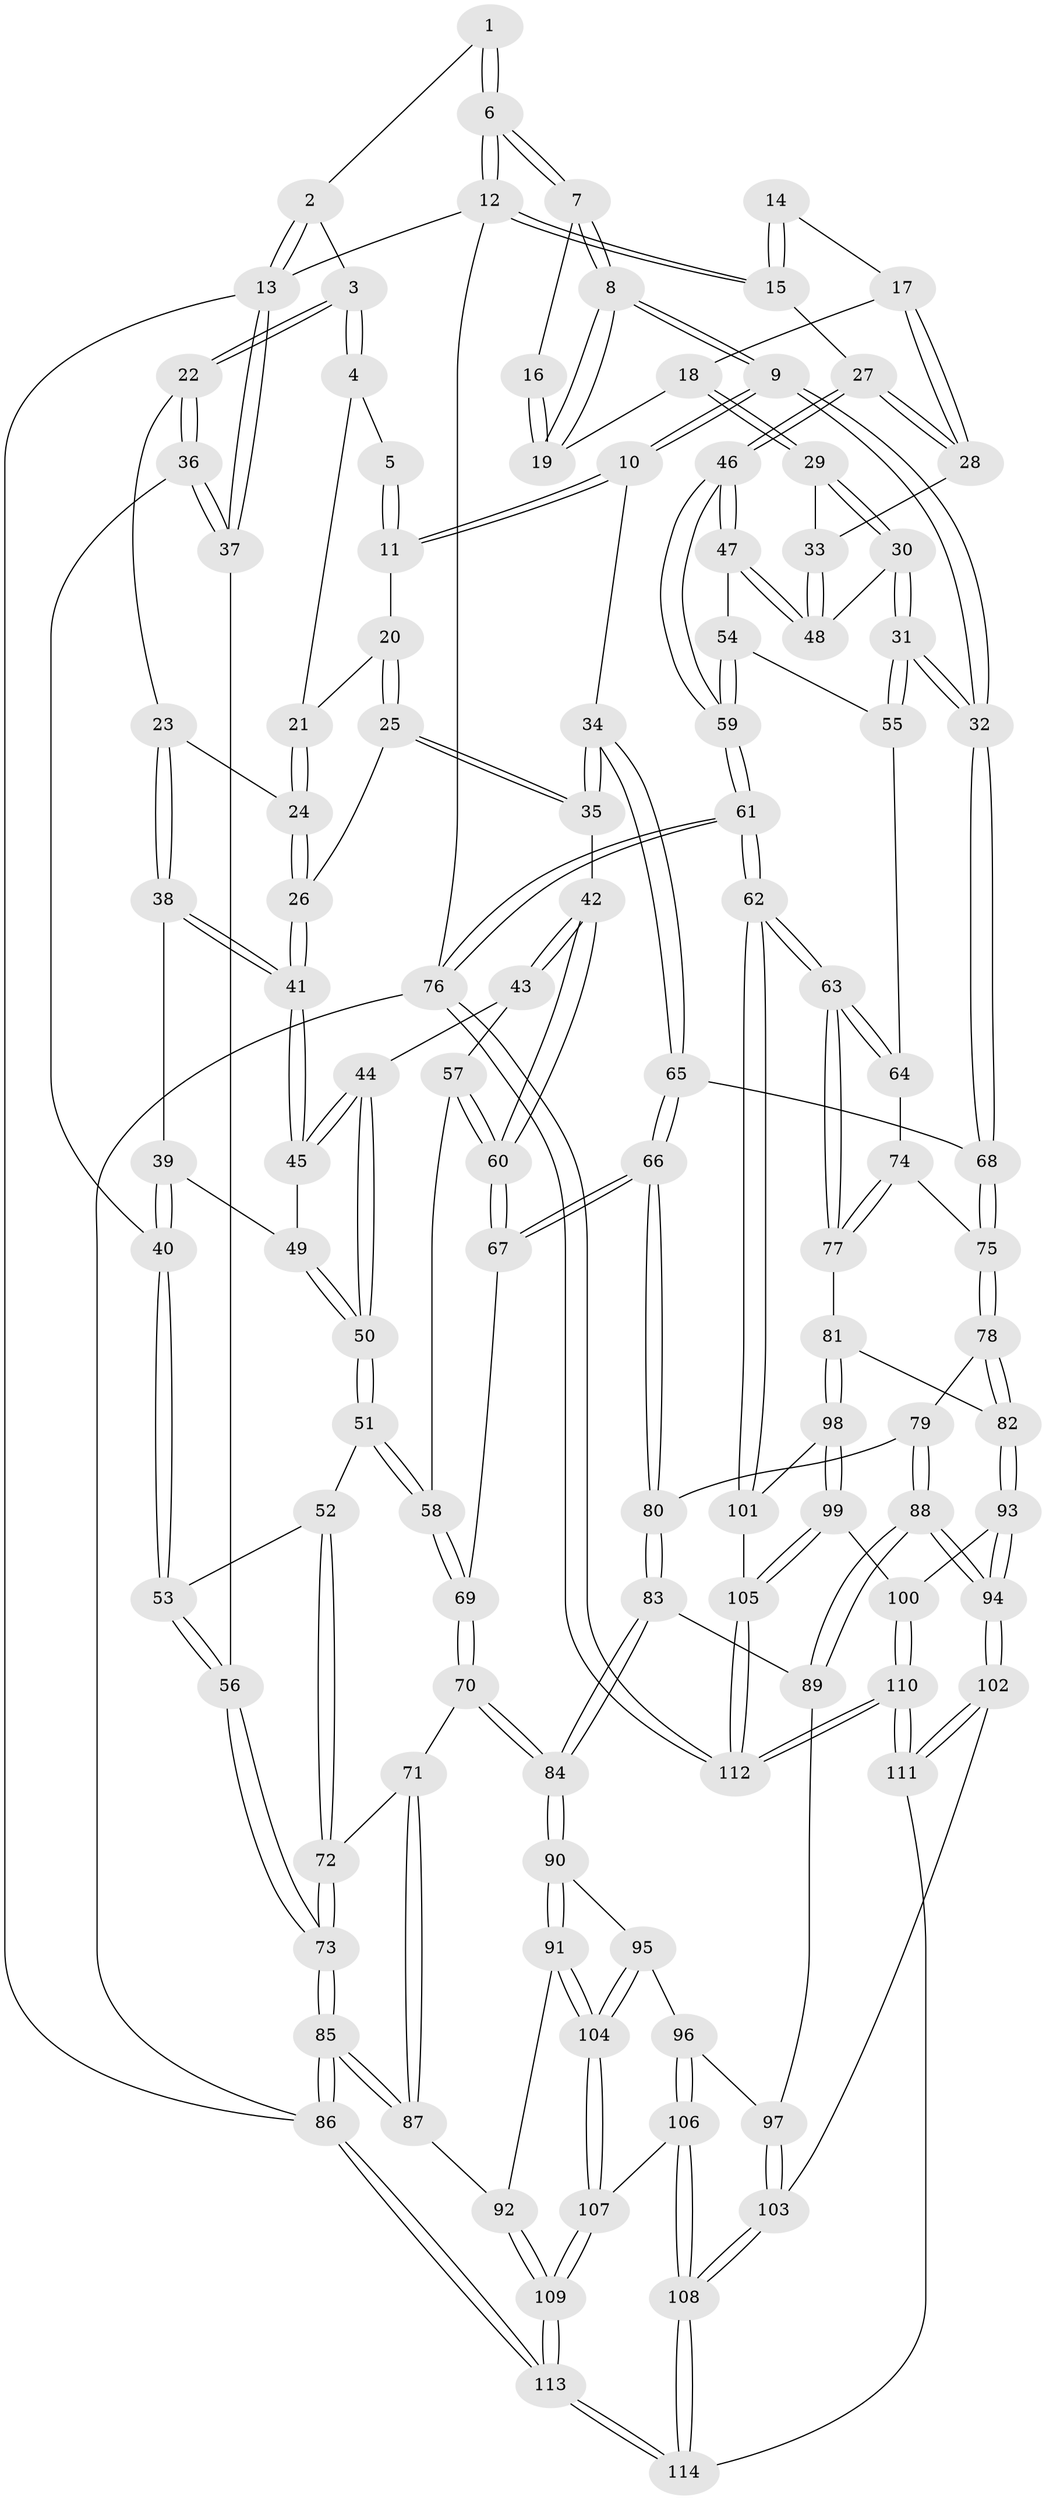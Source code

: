 // coarse degree distribution, {4: 0.37142857142857144, 3: 0.2, 7: 0.02857142857142857, 5: 0.11428571428571428, 2: 0.08571428571428572, 6: 0.2}
// Generated by graph-tools (version 1.1) at 2025/21/03/04/25 18:21:41]
// undirected, 114 vertices, 282 edges
graph export_dot {
graph [start="1"]
  node [color=gray90,style=filled];
  1 [pos="+0.6450548614495037+0"];
  2 [pos="+0.059294575553494225+0"];
  3 [pos="+0.19510189227708202+0.047341135062691664"];
  4 [pos="+0.481593156413776+0.054415911565072805"];
  5 [pos="+0.6177727220857936+0"];
  6 [pos="+0.6824611680232623+0"];
  7 [pos="+0.712338728118511+0"];
  8 [pos="+0.7541825004944246+0.1302701006215066"];
  9 [pos="+0.6789524797813273+0.36098161578082244"];
  10 [pos="+0.624555705354059+0.36546046647395636"];
  11 [pos="+0.5741684593440096+0.18452576347177904"];
  12 [pos="+1+0"];
  13 [pos="+0+0"];
  14 [pos="+0.9625319037339216+0.0791894920979986"];
  15 [pos="+1+0"];
  16 [pos="+0.9246445652445572+0.06744585408656575"];
  17 [pos="+0.9377707233767505+0.15280676860239767"];
  18 [pos="+0.9060985132126426+0.1647210647630519"];
  19 [pos="+0.8331958193594561+0.14311861683025323"];
  20 [pos="+0.4782386224931225+0.07892063469150694"];
  21 [pos="+0.47812754931954593+0.07483376839681997"];
  22 [pos="+0.1967177921145957+0.07028783259481848"];
  23 [pos="+0.20275519586105176+0.07783792411602615"];
  24 [pos="+0.31786950127046587+0.15601380701790393"];
  25 [pos="+0.45154924509789124+0.1917969874518524"];
  26 [pos="+0.35275023342620243+0.19213144742331867"];
  27 [pos="+1+0.20762851830324847"];
  28 [pos="+1+0.20668195018652116"];
  29 [pos="+0.9120423498880957+0.25076090717750277"];
  30 [pos="+0.878924106477894+0.32012180729579"];
  31 [pos="+0.7488716462318011+0.40215695312942495"];
  32 [pos="+0.7477607139620702+0.4022259208135489"];
  33 [pos="+1+0.2294287871920993"];
  34 [pos="+0.6128046425493114+0.3688432726241052"];
  35 [pos="+0.5892935999394234+0.3680853095433085"];
  36 [pos="+0.08987802193328816+0.2051114896900612"];
  37 [pos="+0+0.18549679626158258"];
  38 [pos="+0.2391399055361185+0.2584822245240181"];
  39 [pos="+0.18568607161263667+0.33223581089399007"];
  40 [pos="+0.10154433269594021+0.3638036435401663"];
  41 [pos="+0.34201484112763014+0.31602708218582826"];
  42 [pos="+0.5770364590650353+0.3720249503652646"];
  43 [pos="+0.39068579455021957+0.37736607172106074"];
  44 [pos="+0.37253438386588417+0.36616876179643226"];
  45 [pos="+0.35514924184160235+0.348718861618482"];
  46 [pos="+1+0.37279985109879016"];
  47 [pos="+1+0.35354442090254806"];
  48 [pos="+0.9543287275070691+0.31875845595410063"];
  49 [pos="+0.2600025825557842+0.3546195105121416"];
  50 [pos="+0.21719905610474077+0.45121860950975645"];
  51 [pos="+0.17663324990050977+0.487245666207938"];
  52 [pos="+0.1708224066912863+0.4859758707945257"];
  53 [pos="+0.06633436135658552+0.4361558430871163"];
  54 [pos="+0.9058244992007775+0.4294607518333683"];
  55 [pos="+0.8179947550445097+0.4281187342970569"];
  56 [pos="+0+0.5211825483128364"];
  57 [pos="+0.3460225676636604+0.47850262254110926"];
  58 [pos="+0.24558189252942356+0.5321183855541847"];
  59 [pos="+1+0.5376612243852557"];
  60 [pos="+0.4179098904929721+0.5949503988986171"];
  61 [pos="+1+0.7104916329461562"];
  62 [pos="+1+0.710876941463424"];
  63 [pos="+1+0.6942927660713941"];
  64 [pos="+0.9503853363685678+0.5501281697453801"];
  65 [pos="+0.5679869307420452+0.6315402794823525"];
  66 [pos="+0.5302812558925636+0.7022756118232963"];
  67 [pos="+0.41241612245998527+0.6354241363533136"];
  68 [pos="+0.7708490982762773+0.605952086898851"];
  69 [pos="+0.2950345936165785+0.6746438509528824"];
  70 [pos="+0.2605776961120737+0.7265959670755849"];
  71 [pos="+0.21635506560493725+0.7210298229816844"];
  72 [pos="+0.1476933990003669+0.6656025139130941"];
  73 [pos="+0+0.5698652587071739"];
  74 [pos="+0.7856387147951823+0.6127439923346136"];
  75 [pos="+0.7721849119951978+0.6098595001614362"];
  76 [pos="+1+1"];
  77 [pos="+1+0.69517445194925"];
  78 [pos="+0.7396732088550756+0.7478655059433249"];
  79 [pos="+0.6900517745006955+0.7473770094029014"];
  80 [pos="+0.5411483506376891+0.7286148288722131"];
  81 [pos="+0.8149089206806448+0.7789134166736791"];
  82 [pos="+0.7573456275139301+0.7731925603725834"];
  83 [pos="+0.5239386162653352+0.7742236305538918"];
  84 [pos="+0.27982294135624536+0.7885378850204277"];
  85 [pos="+0+0.8468588079620999"];
  86 [pos="+0+1"];
  87 [pos="+0+0.842183779872956"];
  88 [pos="+0.6125185384400536+0.8893576049847592"];
  89 [pos="+0.523688133318709+0.7767377243327627"];
  90 [pos="+0.28112468216805675+0.8095210685025729"];
  91 [pos="+0.11102379695230435+0.891267493764074"];
  92 [pos="+0.11054362614744971+0.8912766509285279"];
  93 [pos="+0.7460226032443424+0.8733668112155306"];
  94 [pos="+0.6527550387416677+0.9718212186271162"];
  95 [pos="+0.28578002684520687+0.8217001437717363"];
  96 [pos="+0.3137880270083269+0.8543763877838099"];
  97 [pos="+0.48673234494896556+0.8439308763628736"];
  98 [pos="+0.9046871533826795+0.880763343759523"];
  99 [pos="+0.8391816484732582+0.9315136079764987"];
  100 [pos="+0.835738029858465+0.9335116715361711"];
  101 [pos="+0.9492288026355631+0.8796267282196769"];
  102 [pos="+0.6464885459395845+0.9904624151361222"];
  103 [pos="+0.4823622667863852+0.9257052577263858"];
  104 [pos="+0.2066792560430517+0.9440941672816873"];
  105 [pos="+0.938678100684065+0.9608138563790569"];
  106 [pos="+0.3532488807972081+0.9613554093593463"];
  107 [pos="+0.2098198361693942+0.9744577736801573"];
  108 [pos="+0.38747028194713445+1"];
  109 [pos="+0.15962303764167945+1"];
  110 [pos="+0.8688948043294337+1"];
  111 [pos="+0.6781532750632934+1"];
  112 [pos="+0.9728430257094597+1"];
  113 [pos="+0.09787821348371634+1"];
  114 [pos="+0.3850056373506928+1"];
  1 -- 2;
  1 -- 6;
  1 -- 6;
  2 -- 3;
  2 -- 13;
  2 -- 13;
  3 -- 4;
  3 -- 4;
  3 -- 22;
  3 -- 22;
  4 -- 5;
  4 -- 21;
  5 -- 11;
  5 -- 11;
  6 -- 7;
  6 -- 7;
  6 -- 12;
  6 -- 12;
  7 -- 8;
  7 -- 8;
  7 -- 16;
  8 -- 9;
  8 -- 9;
  8 -- 19;
  8 -- 19;
  9 -- 10;
  9 -- 10;
  9 -- 32;
  9 -- 32;
  10 -- 11;
  10 -- 11;
  10 -- 34;
  11 -- 20;
  12 -- 13;
  12 -- 15;
  12 -- 15;
  12 -- 76;
  13 -- 37;
  13 -- 37;
  13 -- 86;
  14 -- 15;
  14 -- 15;
  14 -- 17;
  15 -- 27;
  16 -- 19;
  16 -- 19;
  17 -- 18;
  17 -- 28;
  17 -- 28;
  18 -- 19;
  18 -- 29;
  18 -- 29;
  20 -- 21;
  20 -- 25;
  20 -- 25;
  21 -- 24;
  21 -- 24;
  22 -- 23;
  22 -- 36;
  22 -- 36;
  23 -- 24;
  23 -- 38;
  23 -- 38;
  24 -- 26;
  24 -- 26;
  25 -- 26;
  25 -- 35;
  25 -- 35;
  26 -- 41;
  26 -- 41;
  27 -- 28;
  27 -- 28;
  27 -- 46;
  27 -- 46;
  28 -- 33;
  29 -- 30;
  29 -- 30;
  29 -- 33;
  30 -- 31;
  30 -- 31;
  30 -- 48;
  31 -- 32;
  31 -- 32;
  31 -- 55;
  31 -- 55;
  32 -- 68;
  32 -- 68;
  33 -- 48;
  33 -- 48;
  34 -- 35;
  34 -- 35;
  34 -- 65;
  34 -- 65;
  35 -- 42;
  36 -- 37;
  36 -- 37;
  36 -- 40;
  37 -- 56;
  38 -- 39;
  38 -- 41;
  38 -- 41;
  39 -- 40;
  39 -- 40;
  39 -- 49;
  40 -- 53;
  40 -- 53;
  41 -- 45;
  41 -- 45;
  42 -- 43;
  42 -- 43;
  42 -- 60;
  42 -- 60;
  43 -- 44;
  43 -- 57;
  44 -- 45;
  44 -- 45;
  44 -- 50;
  44 -- 50;
  45 -- 49;
  46 -- 47;
  46 -- 47;
  46 -- 59;
  46 -- 59;
  47 -- 48;
  47 -- 48;
  47 -- 54;
  49 -- 50;
  49 -- 50;
  50 -- 51;
  50 -- 51;
  51 -- 52;
  51 -- 58;
  51 -- 58;
  52 -- 53;
  52 -- 72;
  52 -- 72;
  53 -- 56;
  53 -- 56;
  54 -- 55;
  54 -- 59;
  54 -- 59;
  55 -- 64;
  56 -- 73;
  56 -- 73;
  57 -- 58;
  57 -- 60;
  57 -- 60;
  58 -- 69;
  58 -- 69;
  59 -- 61;
  59 -- 61;
  60 -- 67;
  60 -- 67;
  61 -- 62;
  61 -- 62;
  61 -- 76;
  61 -- 76;
  62 -- 63;
  62 -- 63;
  62 -- 101;
  62 -- 101;
  63 -- 64;
  63 -- 64;
  63 -- 77;
  63 -- 77;
  64 -- 74;
  65 -- 66;
  65 -- 66;
  65 -- 68;
  66 -- 67;
  66 -- 67;
  66 -- 80;
  66 -- 80;
  67 -- 69;
  68 -- 75;
  68 -- 75;
  69 -- 70;
  69 -- 70;
  70 -- 71;
  70 -- 84;
  70 -- 84;
  71 -- 72;
  71 -- 87;
  71 -- 87;
  72 -- 73;
  72 -- 73;
  73 -- 85;
  73 -- 85;
  74 -- 75;
  74 -- 77;
  74 -- 77;
  75 -- 78;
  75 -- 78;
  76 -- 112;
  76 -- 112;
  76 -- 86;
  77 -- 81;
  78 -- 79;
  78 -- 82;
  78 -- 82;
  79 -- 80;
  79 -- 88;
  79 -- 88;
  80 -- 83;
  80 -- 83;
  81 -- 82;
  81 -- 98;
  81 -- 98;
  82 -- 93;
  82 -- 93;
  83 -- 84;
  83 -- 84;
  83 -- 89;
  84 -- 90;
  84 -- 90;
  85 -- 86;
  85 -- 86;
  85 -- 87;
  85 -- 87;
  86 -- 113;
  86 -- 113;
  87 -- 92;
  88 -- 89;
  88 -- 89;
  88 -- 94;
  88 -- 94;
  89 -- 97;
  90 -- 91;
  90 -- 91;
  90 -- 95;
  91 -- 92;
  91 -- 104;
  91 -- 104;
  92 -- 109;
  92 -- 109;
  93 -- 94;
  93 -- 94;
  93 -- 100;
  94 -- 102;
  94 -- 102;
  95 -- 96;
  95 -- 104;
  95 -- 104;
  96 -- 97;
  96 -- 106;
  96 -- 106;
  97 -- 103;
  97 -- 103;
  98 -- 99;
  98 -- 99;
  98 -- 101;
  99 -- 100;
  99 -- 105;
  99 -- 105;
  100 -- 110;
  100 -- 110;
  101 -- 105;
  102 -- 103;
  102 -- 111;
  102 -- 111;
  103 -- 108;
  103 -- 108;
  104 -- 107;
  104 -- 107;
  105 -- 112;
  105 -- 112;
  106 -- 107;
  106 -- 108;
  106 -- 108;
  107 -- 109;
  107 -- 109;
  108 -- 114;
  108 -- 114;
  109 -- 113;
  109 -- 113;
  110 -- 111;
  110 -- 111;
  110 -- 112;
  110 -- 112;
  111 -- 114;
  113 -- 114;
  113 -- 114;
}
